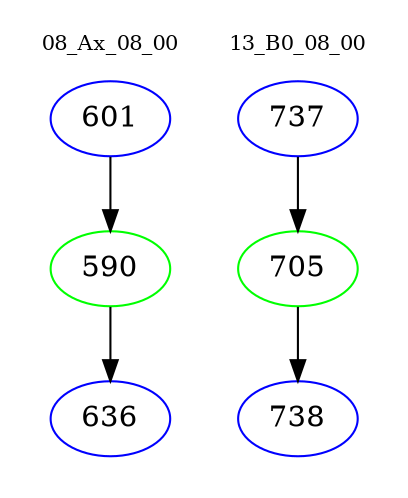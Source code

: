 digraph{
subgraph cluster_0 {
color = white
label = "08_Ax_08_00";
fontsize=10;
T0_601 [label="601", color="blue"]
T0_601 -> T0_590 [color="black"]
T0_590 [label="590", color="green"]
T0_590 -> T0_636 [color="black"]
T0_636 [label="636", color="blue"]
}
subgraph cluster_1 {
color = white
label = "13_B0_08_00";
fontsize=10;
T1_737 [label="737", color="blue"]
T1_737 -> T1_705 [color="black"]
T1_705 [label="705", color="green"]
T1_705 -> T1_738 [color="black"]
T1_738 [label="738", color="blue"]
}
}
